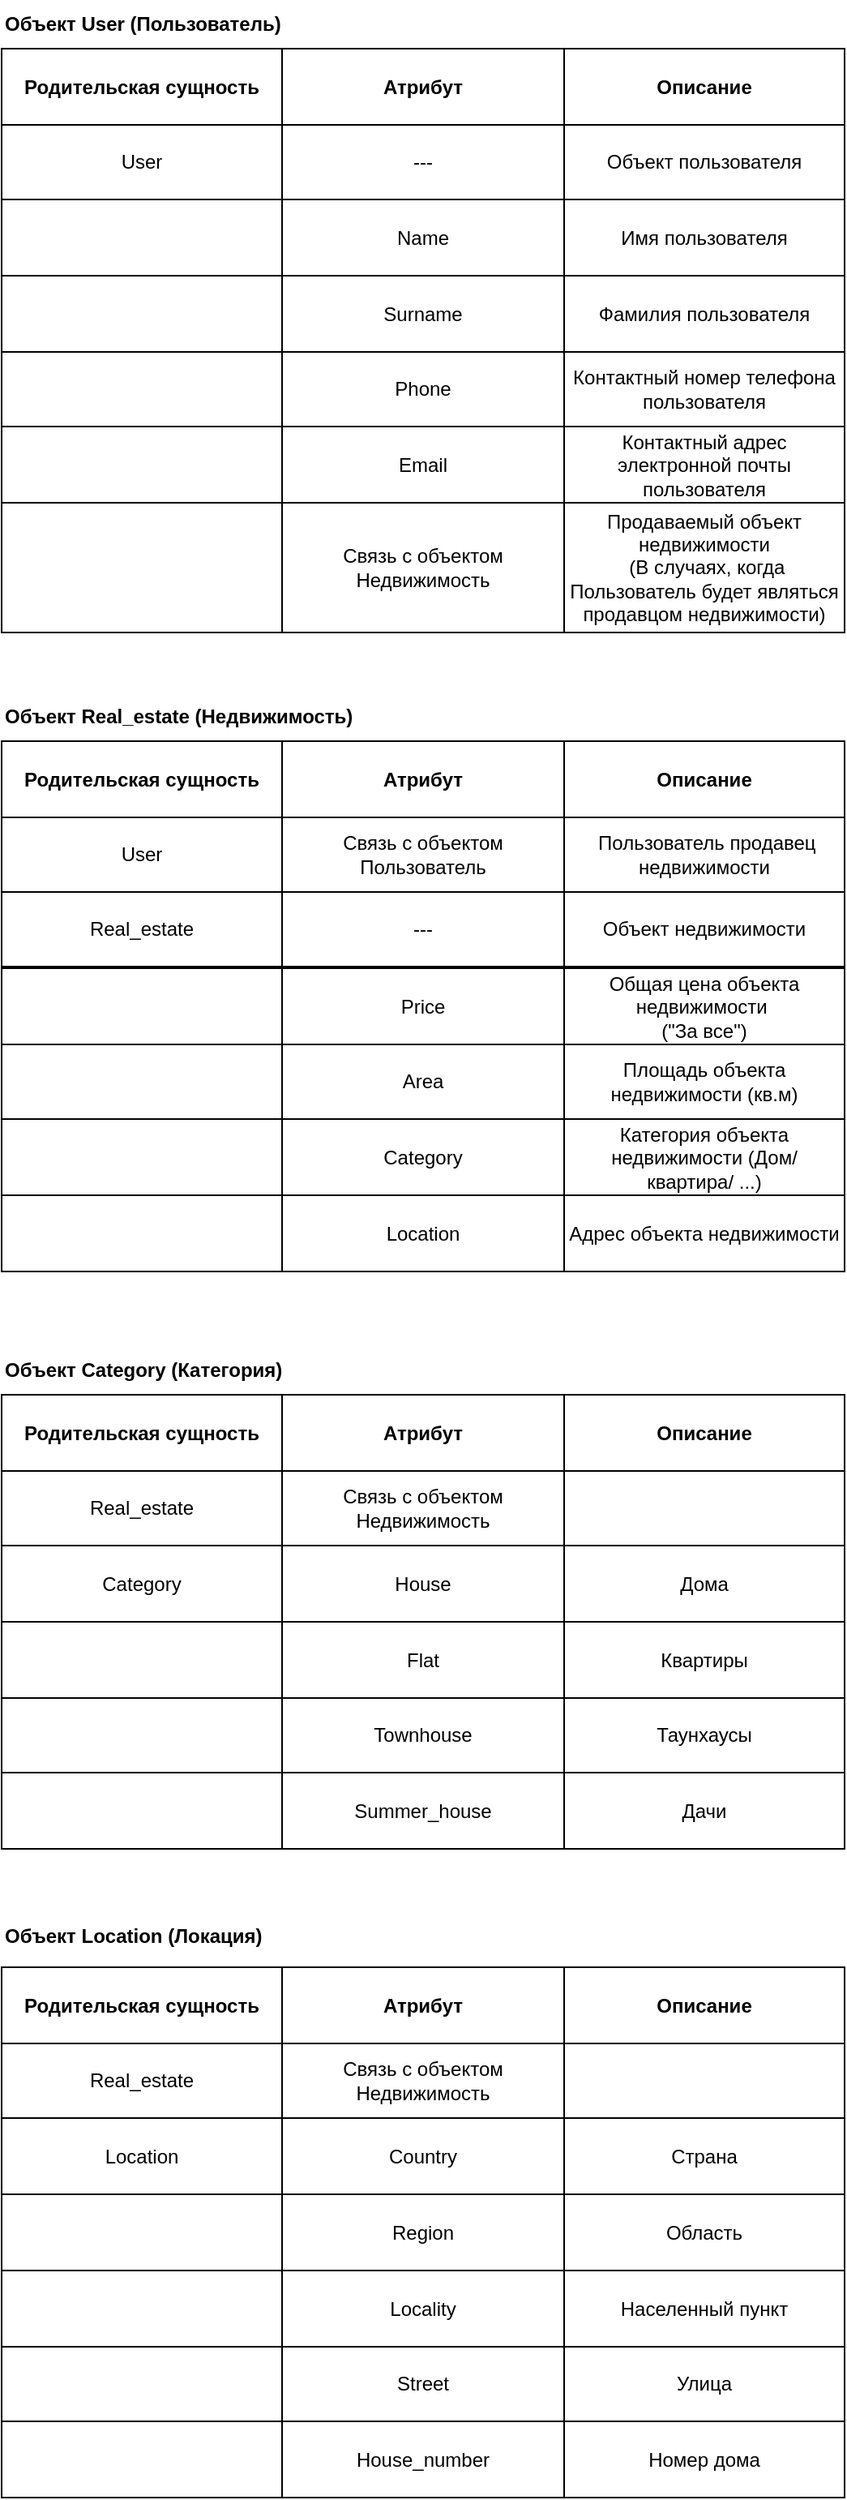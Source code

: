 <mxfile version="24.7.17">
  <diagram name="Страница — 1" id="6dKcLjjxsjvN5Ayz9n6f">
    <mxGraphModel dx="1036" dy="614" grid="1" gridSize="10" guides="1" tooltips="1" connect="1" arrows="1" fold="1" page="1" pageScale="1" pageWidth="827" pageHeight="1169" math="0" shadow="0">
      <root>
        <mxCell id="0" />
        <mxCell id="1" parent="0" />
        <mxCell id="OhsWGD3y-2vGc2H0MwbR-51" value="" style="childLayout=tableLayout;recursiveResize=0;shadow=0;fillColor=none;" parent="1" vertex="1">
          <mxGeometry x="160" y="620" width="520" height="140" as="geometry" />
        </mxCell>
        <mxCell id="OhsWGD3y-2vGc2H0MwbR-52" value="" style="shape=tableRow;horizontal=0;startSize=0;swimlaneHead=0;swimlaneBody=0;top=0;left=0;bottom=0;right=0;dropTarget=0;collapsible=0;recursiveResize=0;expand=0;fontStyle=0;fillColor=none;strokeColor=inherit;" parent="OhsWGD3y-2vGc2H0MwbR-51" vertex="1">
          <mxGeometry width="520" height="47" as="geometry" />
        </mxCell>
        <mxCell id="OhsWGD3y-2vGc2H0MwbR-53" value="&lt;b&gt;Родительская сущность&lt;/b&gt;" style="connectable=0;recursiveResize=0;strokeColor=inherit;fillColor=none;align=center;whiteSpace=wrap;html=1;" parent="OhsWGD3y-2vGc2H0MwbR-52" vertex="1">
          <mxGeometry width="173" height="47" as="geometry">
            <mxRectangle width="173" height="47" as="alternateBounds" />
          </mxGeometry>
        </mxCell>
        <mxCell id="OhsWGD3y-2vGc2H0MwbR-54" value="&lt;b&gt;Атрибут&lt;/b&gt;" style="connectable=0;recursiveResize=0;strokeColor=inherit;fillColor=none;align=center;whiteSpace=wrap;html=1;" parent="OhsWGD3y-2vGc2H0MwbR-52" vertex="1">
          <mxGeometry x="173" width="174" height="47" as="geometry">
            <mxRectangle width="174" height="47" as="alternateBounds" />
          </mxGeometry>
        </mxCell>
        <mxCell id="OhsWGD3y-2vGc2H0MwbR-55" value="&lt;b&gt;Описание&lt;/b&gt;" style="connectable=0;recursiveResize=0;strokeColor=inherit;fillColor=none;align=center;whiteSpace=wrap;html=1;" parent="OhsWGD3y-2vGc2H0MwbR-52" vertex="1">
          <mxGeometry x="347" width="173" height="47" as="geometry">
            <mxRectangle width="173" height="47" as="alternateBounds" />
          </mxGeometry>
        </mxCell>
        <mxCell id="OhsWGD3y-2vGc2H0MwbR-56" style="shape=tableRow;horizontal=0;startSize=0;swimlaneHead=0;swimlaneBody=0;top=0;left=0;bottom=0;right=0;dropTarget=0;collapsible=0;recursiveResize=0;expand=0;fontStyle=0;fillColor=none;strokeColor=inherit;" parent="OhsWGD3y-2vGc2H0MwbR-51" vertex="1">
          <mxGeometry y="47" width="520" height="46" as="geometry" />
        </mxCell>
        <mxCell id="OhsWGD3y-2vGc2H0MwbR-57" value="User" style="connectable=0;recursiveResize=0;strokeColor=inherit;fillColor=none;align=center;whiteSpace=wrap;html=1;" parent="OhsWGD3y-2vGc2H0MwbR-56" vertex="1">
          <mxGeometry width="173" height="46" as="geometry">
            <mxRectangle width="173" height="46" as="alternateBounds" />
          </mxGeometry>
        </mxCell>
        <mxCell id="OhsWGD3y-2vGc2H0MwbR-58" value="---" style="connectable=0;recursiveResize=0;strokeColor=inherit;fillColor=none;align=center;whiteSpace=wrap;html=1;" parent="OhsWGD3y-2vGc2H0MwbR-56" vertex="1">
          <mxGeometry x="173" width="174" height="46" as="geometry">
            <mxRectangle width="174" height="46" as="alternateBounds" />
          </mxGeometry>
        </mxCell>
        <mxCell id="OhsWGD3y-2vGc2H0MwbR-59" value="Объект пользователя" style="connectable=0;recursiveResize=0;strokeColor=inherit;fillColor=none;align=center;whiteSpace=wrap;html=1;" parent="OhsWGD3y-2vGc2H0MwbR-56" vertex="1">
          <mxGeometry x="347" width="173" height="46" as="geometry">
            <mxRectangle width="173" height="46" as="alternateBounds" />
          </mxGeometry>
        </mxCell>
        <mxCell id="OhsWGD3y-2vGc2H0MwbR-60" style="shape=tableRow;horizontal=0;startSize=0;swimlaneHead=0;swimlaneBody=0;top=0;left=0;bottom=0;right=0;dropTarget=0;collapsible=0;recursiveResize=0;expand=0;fontStyle=0;fillColor=none;strokeColor=inherit;" parent="OhsWGD3y-2vGc2H0MwbR-51" vertex="1">
          <mxGeometry y="93" width="520" height="47" as="geometry" />
        </mxCell>
        <mxCell id="OhsWGD3y-2vGc2H0MwbR-61" value="" style="connectable=0;recursiveResize=0;strokeColor=inherit;fillColor=none;align=center;whiteSpace=wrap;html=1;" parent="OhsWGD3y-2vGc2H0MwbR-60" vertex="1">
          <mxGeometry width="173" height="47" as="geometry">
            <mxRectangle width="173" height="47" as="alternateBounds" />
          </mxGeometry>
        </mxCell>
        <mxCell id="OhsWGD3y-2vGc2H0MwbR-62" value="Name" style="connectable=0;recursiveResize=0;strokeColor=inherit;fillColor=none;align=center;whiteSpace=wrap;html=1;" parent="OhsWGD3y-2vGc2H0MwbR-60" vertex="1">
          <mxGeometry x="173" width="174" height="47" as="geometry">
            <mxRectangle width="174" height="47" as="alternateBounds" />
          </mxGeometry>
        </mxCell>
        <mxCell id="OhsWGD3y-2vGc2H0MwbR-63" value="Имя пользователя" style="connectable=0;recursiveResize=0;strokeColor=inherit;fillColor=none;align=center;whiteSpace=wrap;html=1;" parent="OhsWGD3y-2vGc2H0MwbR-60" vertex="1">
          <mxGeometry x="347" width="173" height="47" as="geometry">
            <mxRectangle width="173" height="47" as="alternateBounds" />
          </mxGeometry>
        </mxCell>
        <mxCell id="OhsWGD3y-2vGc2H0MwbR-64" value="Объект User (Пользователь)" style="text;html=1;align=left;verticalAlign=middle;resizable=0;points=[];autosize=1;strokeColor=none;fillColor=none;fontStyle=1" parent="1" vertex="1">
          <mxGeometry x="160" y="590" width="180" height="30" as="geometry" />
        </mxCell>
        <mxCell id="OhsWGD3y-2vGc2H0MwbR-65" value="" style="childLayout=tableLayout;recursiveResize=0;shadow=0;fillColor=none;" parent="1" vertex="1">
          <mxGeometry x="160" y="760" width="520" height="140" as="geometry" />
        </mxCell>
        <mxCell id="OhsWGD3y-2vGc2H0MwbR-66" value="" style="shape=tableRow;horizontal=0;startSize=0;swimlaneHead=0;swimlaneBody=0;top=0;left=0;bottom=0;right=0;dropTarget=0;collapsible=0;recursiveResize=0;expand=0;fontStyle=0;fillColor=none;strokeColor=inherit;" parent="OhsWGD3y-2vGc2H0MwbR-65" vertex="1">
          <mxGeometry width="520" height="47" as="geometry" />
        </mxCell>
        <mxCell id="OhsWGD3y-2vGc2H0MwbR-67" value="" style="connectable=0;recursiveResize=0;strokeColor=inherit;fillColor=none;align=center;whiteSpace=wrap;html=1;" parent="OhsWGD3y-2vGc2H0MwbR-66" vertex="1">
          <mxGeometry width="173" height="47" as="geometry">
            <mxRectangle width="173" height="47" as="alternateBounds" />
          </mxGeometry>
        </mxCell>
        <mxCell id="OhsWGD3y-2vGc2H0MwbR-68" value="Surname" style="connectable=0;recursiveResize=0;strokeColor=inherit;fillColor=none;align=center;whiteSpace=wrap;html=1;" parent="OhsWGD3y-2vGc2H0MwbR-66" vertex="1">
          <mxGeometry x="173" width="174" height="47" as="geometry">
            <mxRectangle width="174" height="47" as="alternateBounds" />
          </mxGeometry>
        </mxCell>
        <mxCell id="OhsWGD3y-2vGc2H0MwbR-69" value="Фамилия пользователя" style="connectable=0;recursiveResize=0;strokeColor=inherit;fillColor=none;align=center;whiteSpace=wrap;html=1;" parent="OhsWGD3y-2vGc2H0MwbR-66" vertex="1">
          <mxGeometry x="347" width="173" height="47" as="geometry">
            <mxRectangle width="173" height="47" as="alternateBounds" />
          </mxGeometry>
        </mxCell>
        <mxCell id="OhsWGD3y-2vGc2H0MwbR-70" style="shape=tableRow;horizontal=0;startSize=0;swimlaneHead=0;swimlaneBody=0;top=0;left=0;bottom=0;right=0;dropTarget=0;collapsible=0;recursiveResize=0;expand=0;fontStyle=0;fillColor=none;strokeColor=inherit;" parent="OhsWGD3y-2vGc2H0MwbR-65" vertex="1">
          <mxGeometry y="47" width="520" height="46" as="geometry" />
        </mxCell>
        <mxCell id="OhsWGD3y-2vGc2H0MwbR-71" value="" style="connectable=0;recursiveResize=0;strokeColor=inherit;fillColor=none;align=center;whiteSpace=wrap;html=1;" parent="OhsWGD3y-2vGc2H0MwbR-70" vertex="1">
          <mxGeometry width="173" height="46" as="geometry">
            <mxRectangle width="173" height="46" as="alternateBounds" />
          </mxGeometry>
        </mxCell>
        <mxCell id="OhsWGD3y-2vGc2H0MwbR-72" value="Phone" style="connectable=0;recursiveResize=0;strokeColor=inherit;fillColor=none;align=center;whiteSpace=wrap;html=1;" parent="OhsWGD3y-2vGc2H0MwbR-70" vertex="1">
          <mxGeometry x="173" width="174" height="46" as="geometry">
            <mxRectangle width="174" height="46" as="alternateBounds" />
          </mxGeometry>
        </mxCell>
        <mxCell id="OhsWGD3y-2vGc2H0MwbR-73" value="Контактный номер телефона пользователя" style="connectable=0;recursiveResize=0;strokeColor=inherit;fillColor=none;align=center;whiteSpace=wrap;html=1;" parent="OhsWGD3y-2vGc2H0MwbR-70" vertex="1">
          <mxGeometry x="347" width="173" height="46" as="geometry">
            <mxRectangle width="173" height="46" as="alternateBounds" />
          </mxGeometry>
        </mxCell>
        <mxCell id="OhsWGD3y-2vGc2H0MwbR-74" style="shape=tableRow;horizontal=0;startSize=0;swimlaneHead=0;swimlaneBody=0;top=0;left=0;bottom=0;right=0;dropTarget=0;collapsible=0;recursiveResize=0;expand=0;fontStyle=0;fillColor=none;strokeColor=inherit;" parent="OhsWGD3y-2vGc2H0MwbR-65" vertex="1">
          <mxGeometry y="93" width="520" height="47" as="geometry" />
        </mxCell>
        <mxCell id="OhsWGD3y-2vGc2H0MwbR-75" value="" style="connectable=0;recursiveResize=0;strokeColor=inherit;fillColor=none;align=center;whiteSpace=wrap;html=1;" parent="OhsWGD3y-2vGc2H0MwbR-74" vertex="1">
          <mxGeometry width="173" height="47" as="geometry">
            <mxRectangle width="173" height="47" as="alternateBounds" />
          </mxGeometry>
        </mxCell>
        <mxCell id="OhsWGD3y-2vGc2H0MwbR-76" value="Email" style="connectable=0;recursiveResize=0;strokeColor=inherit;fillColor=none;align=center;whiteSpace=wrap;html=1;" parent="OhsWGD3y-2vGc2H0MwbR-74" vertex="1">
          <mxGeometry x="173" width="174" height="47" as="geometry">
            <mxRectangle width="174" height="47" as="alternateBounds" />
          </mxGeometry>
        </mxCell>
        <mxCell id="OhsWGD3y-2vGc2H0MwbR-77" value="Контактный адрес электронной почты пользователя" style="connectable=0;recursiveResize=0;strokeColor=inherit;fillColor=none;align=center;whiteSpace=wrap;html=1;" parent="OhsWGD3y-2vGc2H0MwbR-74" vertex="1">
          <mxGeometry x="347" width="173" height="47" as="geometry">
            <mxRectangle width="173" height="47" as="alternateBounds" />
          </mxGeometry>
        </mxCell>
        <mxCell id="-_8xSM2bTVe2GGrsesYv-1" value="" style="childLayout=tableLayout;recursiveResize=0;shadow=0;fillColor=none;" parent="1" vertex="1">
          <mxGeometry x="160" y="1047" width="520" height="93" as="geometry" />
        </mxCell>
        <mxCell id="-_8xSM2bTVe2GGrsesYv-2" value="" style="shape=tableRow;horizontal=0;startSize=0;swimlaneHead=0;swimlaneBody=0;top=0;left=0;bottom=0;right=0;dropTarget=0;collapsible=0;recursiveResize=0;expand=0;fontStyle=0;fillColor=none;strokeColor=inherit;" parent="-_8xSM2bTVe2GGrsesYv-1" vertex="1">
          <mxGeometry width="520" height="47" as="geometry" />
        </mxCell>
        <mxCell id="-_8xSM2bTVe2GGrsesYv-3" value="&lt;b&gt;Родительская сущность&lt;/b&gt;" style="connectable=0;recursiveResize=0;strokeColor=inherit;fillColor=none;align=center;whiteSpace=wrap;html=1;" parent="-_8xSM2bTVe2GGrsesYv-2" vertex="1">
          <mxGeometry width="173" height="47" as="geometry">
            <mxRectangle width="173" height="47" as="alternateBounds" />
          </mxGeometry>
        </mxCell>
        <mxCell id="-_8xSM2bTVe2GGrsesYv-4" value="&lt;b&gt;Атрибут&lt;/b&gt;" style="connectable=0;recursiveResize=0;strokeColor=inherit;fillColor=none;align=center;whiteSpace=wrap;html=1;" parent="-_8xSM2bTVe2GGrsesYv-2" vertex="1">
          <mxGeometry x="173" width="174" height="47" as="geometry">
            <mxRectangle width="174" height="47" as="alternateBounds" />
          </mxGeometry>
        </mxCell>
        <mxCell id="-_8xSM2bTVe2GGrsesYv-5" value="&lt;b&gt;Описание&lt;/b&gt;" style="connectable=0;recursiveResize=0;strokeColor=inherit;fillColor=none;align=center;whiteSpace=wrap;html=1;" parent="-_8xSM2bTVe2GGrsesYv-2" vertex="1">
          <mxGeometry x="347" width="173" height="47" as="geometry">
            <mxRectangle width="173" height="47" as="alternateBounds" />
          </mxGeometry>
        </mxCell>
        <mxCell id="-_8xSM2bTVe2GGrsesYv-6" style="shape=tableRow;horizontal=0;startSize=0;swimlaneHead=0;swimlaneBody=0;top=0;left=0;bottom=0;right=0;dropTarget=0;collapsible=0;recursiveResize=0;expand=0;fontStyle=0;fillColor=none;strokeColor=inherit;" parent="-_8xSM2bTVe2GGrsesYv-1" vertex="1">
          <mxGeometry y="47" width="520" height="46" as="geometry" />
        </mxCell>
        <mxCell id="-_8xSM2bTVe2GGrsesYv-7" value="User" style="connectable=0;recursiveResize=0;strokeColor=inherit;fillColor=none;align=center;whiteSpace=wrap;html=1;" parent="-_8xSM2bTVe2GGrsesYv-6" vertex="1">
          <mxGeometry width="173" height="46" as="geometry">
            <mxRectangle width="173" height="46" as="alternateBounds" />
          </mxGeometry>
        </mxCell>
        <mxCell id="-_8xSM2bTVe2GGrsesYv-8" value="Связь с объектом Пользователь" style="connectable=0;recursiveResize=0;strokeColor=inherit;fillColor=none;align=center;whiteSpace=wrap;html=1;" parent="-_8xSM2bTVe2GGrsesYv-6" vertex="1">
          <mxGeometry x="173" width="174" height="46" as="geometry">
            <mxRectangle width="174" height="46" as="alternateBounds" />
          </mxGeometry>
        </mxCell>
        <mxCell id="-_8xSM2bTVe2GGrsesYv-9" value="&amp;nbsp;Пользователь продавец недвижимости" style="connectable=0;recursiveResize=0;strokeColor=inherit;fillColor=none;align=center;whiteSpace=wrap;html=1;" parent="-_8xSM2bTVe2GGrsesYv-6" vertex="1">
          <mxGeometry x="347" width="173" height="46" as="geometry">
            <mxRectangle width="173" height="46" as="alternateBounds" />
          </mxGeometry>
        </mxCell>
        <mxCell id="-_8xSM2bTVe2GGrsesYv-14" value="Объект Real_estate (Недвижимость)" style="text;html=1;align=left;verticalAlign=middle;resizable=0;points=[];autosize=1;strokeColor=none;fillColor=none;fontStyle=1" parent="1" vertex="1">
          <mxGeometry x="160" y="1017" width="230" height="30" as="geometry" />
        </mxCell>
        <mxCell id="-_8xSM2bTVe2GGrsesYv-15" value="" style="childLayout=tableLayout;recursiveResize=0;shadow=0;fillColor=none;" parent="1" vertex="1">
          <mxGeometry x="160" y="1187" width="520" height="93" as="geometry" />
        </mxCell>
        <mxCell id="-_8xSM2bTVe2GGrsesYv-16" value="" style="shape=tableRow;horizontal=0;startSize=0;swimlaneHead=0;swimlaneBody=0;top=0;left=0;bottom=0;right=0;dropTarget=0;collapsible=0;recursiveResize=0;expand=0;fontStyle=0;fillColor=none;strokeColor=inherit;" parent="-_8xSM2bTVe2GGrsesYv-15" vertex="1">
          <mxGeometry width="520" height="47" as="geometry" />
        </mxCell>
        <mxCell id="-_8xSM2bTVe2GGrsesYv-17" value="" style="connectable=0;recursiveResize=0;strokeColor=inherit;fillColor=none;align=center;whiteSpace=wrap;html=1;" parent="-_8xSM2bTVe2GGrsesYv-16" vertex="1">
          <mxGeometry width="173" height="47" as="geometry">
            <mxRectangle width="173" height="47" as="alternateBounds" />
          </mxGeometry>
        </mxCell>
        <mxCell id="-_8xSM2bTVe2GGrsesYv-18" value="Price" style="connectable=0;recursiveResize=0;strokeColor=inherit;fillColor=none;align=center;whiteSpace=wrap;html=1;" parent="-_8xSM2bTVe2GGrsesYv-16" vertex="1">
          <mxGeometry x="173" width="174" height="47" as="geometry">
            <mxRectangle width="174" height="47" as="alternateBounds" />
          </mxGeometry>
        </mxCell>
        <mxCell id="-_8xSM2bTVe2GGrsesYv-19" value="Общая цена объекта недвижимости&amp;nbsp;&lt;div&gt;(&quot;За все&quot;)&lt;/div&gt;" style="connectable=0;recursiveResize=0;strokeColor=inherit;fillColor=none;align=center;whiteSpace=wrap;html=1;" parent="-_8xSM2bTVe2GGrsesYv-16" vertex="1">
          <mxGeometry x="347" width="173" height="47" as="geometry">
            <mxRectangle width="173" height="47" as="alternateBounds" />
          </mxGeometry>
        </mxCell>
        <mxCell id="-_8xSM2bTVe2GGrsesYv-20" style="shape=tableRow;horizontal=0;startSize=0;swimlaneHead=0;swimlaneBody=0;top=0;left=0;bottom=0;right=0;dropTarget=0;collapsible=0;recursiveResize=0;expand=0;fontStyle=0;fillColor=none;strokeColor=inherit;" parent="-_8xSM2bTVe2GGrsesYv-15" vertex="1">
          <mxGeometry y="47" width="520" height="46" as="geometry" />
        </mxCell>
        <mxCell id="-_8xSM2bTVe2GGrsesYv-21" value="" style="connectable=0;recursiveResize=0;strokeColor=inherit;fillColor=none;align=center;whiteSpace=wrap;html=1;" parent="-_8xSM2bTVe2GGrsesYv-20" vertex="1">
          <mxGeometry width="173" height="46" as="geometry">
            <mxRectangle width="173" height="46" as="alternateBounds" />
          </mxGeometry>
        </mxCell>
        <mxCell id="-_8xSM2bTVe2GGrsesYv-22" value="&lt;div style=&quot;text-align: start;&quot;&gt;Area&lt;/div&gt;" style="connectable=0;recursiveResize=0;strokeColor=inherit;fillColor=none;align=center;whiteSpace=wrap;html=1;" parent="-_8xSM2bTVe2GGrsesYv-20" vertex="1">
          <mxGeometry x="173" width="174" height="46" as="geometry">
            <mxRectangle width="174" height="46" as="alternateBounds" />
          </mxGeometry>
        </mxCell>
        <mxCell id="-_8xSM2bTVe2GGrsesYv-23" value="Площадь объекта недвижимости&amp;nbsp;&lt;span style=&quot;background-color: initial;&quot;&gt;(кв.м)&lt;/span&gt;" style="connectable=0;recursiveResize=0;strokeColor=inherit;fillColor=none;align=center;whiteSpace=wrap;html=1;" parent="-_8xSM2bTVe2GGrsesYv-20" vertex="1">
          <mxGeometry x="347" width="173" height="46" as="geometry">
            <mxRectangle width="173" height="46" as="alternateBounds" />
          </mxGeometry>
        </mxCell>
        <mxCell id="-_8xSM2bTVe2GGrsesYv-41" value="Объект&amp;nbsp;&lt;span style=&quot;text-align: center; text-wrap: wrap;&quot;&gt;Category&lt;/span&gt;&amp;nbsp;(Категория)" style="text;html=1;align=left;verticalAlign=middle;resizable=0;points=[];autosize=1;strokeColor=none;fillColor=none;fontStyle=1" parent="1" vertex="1">
          <mxGeometry x="160" y="1420" width="180" height="30" as="geometry" />
        </mxCell>
        <mxCell id="-_8xSM2bTVe2GGrsesYv-28" value="" style="childLayout=tableLayout;recursiveResize=0;shadow=0;fillColor=none;" parent="1" vertex="1">
          <mxGeometry x="160" y="1450" width="520" height="140" as="geometry" />
        </mxCell>
        <mxCell id="-_8xSM2bTVe2GGrsesYv-29" value="" style="shape=tableRow;horizontal=0;startSize=0;swimlaneHead=0;swimlaneBody=0;top=0;left=0;bottom=0;right=0;dropTarget=0;collapsible=0;recursiveResize=0;expand=0;fontStyle=0;fillColor=none;strokeColor=inherit;" parent="-_8xSM2bTVe2GGrsesYv-28" vertex="1">
          <mxGeometry width="520" height="47" as="geometry" />
        </mxCell>
        <mxCell id="-_8xSM2bTVe2GGrsesYv-30" value="&lt;b&gt;Родительская сущность&lt;/b&gt;" style="connectable=0;recursiveResize=0;strokeColor=inherit;fillColor=none;align=center;whiteSpace=wrap;html=1;" parent="-_8xSM2bTVe2GGrsesYv-29" vertex="1">
          <mxGeometry width="173" height="47" as="geometry">
            <mxRectangle width="173" height="47" as="alternateBounds" />
          </mxGeometry>
        </mxCell>
        <mxCell id="-_8xSM2bTVe2GGrsesYv-31" value="&lt;b&gt;Атрибут&lt;/b&gt;" style="connectable=0;recursiveResize=0;strokeColor=inherit;fillColor=none;align=center;whiteSpace=wrap;html=1;" parent="-_8xSM2bTVe2GGrsesYv-29" vertex="1">
          <mxGeometry x="173" width="174" height="47" as="geometry">
            <mxRectangle width="174" height="47" as="alternateBounds" />
          </mxGeometry>
        </mxCell>
        <mxCell id="-_8xSM2bTVe2GGrsesYv-32" value="&lt;b&gt;Описание&lt;/b&gt;" style="connectable=0;recursiveResize=0;strokeColor=inherit;fillColor=none;align=center;whiteSpace=wrap;html=1;" parent="-_8xSM2bTVe2GGrsesYv-29" vertex="1">
          <mxGeometry x="347" width="173" height="47" as="geometry">
            <mxRectangle width="173" height="47" as="alternateBounds" />
          </mxGeometry>
        </mxCell>
        <mxCell id="-_8xSM2bTVe2GGrsesYv-33" style="shape=tableRow;horizontal=0;startSize=0;swimlaneHead=0;swimlaneBody=0;top=0;left=0;bottom=0;right=0;dropTarget=0;collapsible=0;recursiveResize=0;expand=0;fontStyle=0;fillColor=none;strokeColor=inherit;" parent="-_8xSM2bTVe2GGrsesYv-28" vertex="1">
          <mxGeometry y="47" width="520" height="46" as="geometry" />
        </mxCell>
        <mxCell id="-_8xSM2bTVe2GGrsesYv-34" value="Real_estate" style="connectable=0;recursiveResize=0;strokeColor=inherit;fillColor=none;align=center;whiteSpace=wrap;html=1;" parent="-_8xSM2bTVe2GGrsesYv-33" vertex="1">
          <mxGeometry width="173" height="46" as="geometry">
            <mxRectangle width="173" height="46" as="alternateBounds" />
          </mxGeometry>
        </mxCell>
        <mxCell id="-_8xSM2bTVe2GGrsesYv-35" value="Связь с объектом Недвижимость" style="connectable=0;recursiveResize=0;strokeColor=inherit;fillColor=none;align=center;whiteSpace=wrap;html=1;" parent="-_8xSM2bTVe2GGrsesYv-33" vertex="1">
          <mxGeometry x="173" width="174" height="46" as="geometry">
            <mxRectangle width="174" height="46" as="alternateBounds" />
          </mxGeometry>
        </mxCell>
        <mxCell id="-_8xSM2bTVe2GGrsesYv-36" value="" style="connectable=0;recursiveResize=0;strokeColor=inherit;fillColor=none;align=center;whiteSpace=wrap;html=1;" parent="-_8xSM2bTVe2GGrsesYv-33" vertex="1">
          <mxGeometry x="347" width="173" height="46" as="geometry">
            <mxRectangle width="173" height="46" as="alternateBounds" />
          </mxGeometry>
        </mxCell>
        <mxCell id="-_8xSM2bTVe2GGrsesYv-37" style="shape=tableRow;horizontal=0;startSize=0;swimlaneHead=0;swimlaneBody=0;top=0;left=0;bottom=0;right=0;dropTarget=0;collapsible=0;recursiveResize=0;expand=0;fontStyle=0;fillColor=none;strokeColor=inherit;" parent="-_8xSM2bTVe2GGrsesYv-28" vertex="1">
          <mxGeometry y="93" width="520" height="47" as="geometry" />
        </mxCell>
        <mxCell id="-_8xSM2bTVe2GGrsesYv-38" value="Category" style="connectable=0;recursiveResize=0;strokeColor=inherit;fillColor=none;align=center;whiteSpace=wrap;html=1;" parent="-_8xSM2bTVe2GGrsesYv-37" vertex="1">
          <mxGeometry width="173" height="47" as="geometry">
            <mxRectangle width="173" height="47" as="alternateBounds" />
          </mxGeometry>
        </mxCell>
        <mxCell id="-_8xSM2bTVe2GGrsesYv-39" value="House" style="connectable=0;recursiveResize=0;strokeColor=inherit;fillColor=none;align=center;whiteSpace=wrap;html=1;" parent="-_8xSM2bTVe2GGrsesYv-37" vertex="1">
          <mxGeometry x="173" width="174" height="47" as="geometry">
            <mxRectangle width="174" height="47" as="alternateBounds" />
          </mxGeometry>
        </mxCell>
        <mxCell id="-_8xSM2bTVe2GGrsesYv-40" value="Дома" style="connectable=0;recursiveResize=0;strokeColor=inherit;fillColor=none;align=center;whiteSpace=wrap;html=1;" parent="-_8xSM2bTVe2GGrsesYv-37" vertex="1">
          <mxGeometry x="347" width="173" height="47" as="geometry">
            <mxRectangle width="173" height="47" as="alternateBounds" />
          </mxGeometry>
        </mxCell>
        <mxCell id="l0QcBsjx6Cfjp8KnzXEa-27" value="" style="childLayout=tableLayout;recursiveResize=0;shadow=0;fillColor=none;" parent="1" vertex="1">
          <mxGeometry x="160" y="1590" width="520" height="140" as="geometry" />
        </mxCell>
        <mxCell id="l0QcBsjx6Cfjp8KnzXEa-28" value="" style="shape=tableRow;horizontal=0;startSize=0;swimlaneHead=0;swimlaneBody=0;top=0;left=0;bottom=0;right=0;dropTarget=0;collapsible=0;recursiveResize=0;expand=0;fontStyle=0;fillColor=none;strokeColor=inherit;" parent="l0QcBsjx6Cfjp8KnzXEa-27" vertex="1">
          <mxGeometry width="520" height="47" as="geometry" />
        </mxCell>
        <mxCell id="l0QcBsjx6Cfjp8KnzXEa-29" value="" style="connectable=0;recursiveResize=0;strokeColor=inherit;fillColor=none;align=center;whiteSpace=wrap;html=1;" parent="l0QcBsjx6Cfjp8KnzXEa-28" vertex="1">
          <mxGeometry width="173" height="47" as="geometry">
            <mxRectangle width="173" height="47" as="alternateBounds" />
          </mxGeometry>
        </mxCell>
        <mxCell id="l0QcBsjx6Cfjp8KnzXEa-30" value="Flat" style="connectable=0;recursiveResize=0;strokeColor=inherit;fillColor=none;align=center;whiteSpace=wrap;html=1;" parent="l0QcBsjx6Cfjp8KnzXEa-28" vertex="1">
          <mxGeometry x="173" width="174" height="47" as="geometry">
            <mxRectangle width="174" height="47" as="alternateBounds" />
          </mxGeometry>
        </mxCell>
        <mxCell id="l0QcBsjx6Cfjp8KnzXEa-31" value="Квартиры" style="connectable=0;recursiveResize=0;strokeColor=inherit;fillColor=none;align=center;whiteSpace=wrap;html=1;" parent="l0QcBsjx6Cfjp8KnzXEa-28" vertex="1">
          <mxGeometry x="347" width="173" height="47" as="geometry">
            <mxRectangle width="173" height="47" as="alternateBounds" />
          </mxGeometry>
        </mxCell>
        <mxCell id="l0QcBsjx6Cfjp8KnzXEa-32" style="shape=tableRow;horizontal=0;startSize=0;swimlaneHead=0;swimlaneBody=0;top=0;left=0;bottom=0;right=0;dropTarget=0;collapsible=0;recursiveResize=0;expand=0;fontStyle=0;fillColor=none;strokeColor=inherit;" parent="l0QcBsjx6Cfjp8KnzXEa-27" vertex="1">
          <mxGeometry y="47" width="520" height="46" as="geometry" />
        </mxCell>
        <mxCell id="l0QcBsjx6Cfjp8KnzXEa-33" value="" style="connectable=0;recursiveResize=0;strokeColor=inherit;fillColor=none;align=center;whiteSpace=wrap;html=1;" parent="l0QcBsjx6Cfjp8KnzXEa-32" vertex="1">
          <mxGeometry width="173" height="46" as="geometry">
            <mxRectangle width="173" height="46" as="alternateBounds" />
          </mxGeometry>
        </mxCell>
        <mxCell id="l0QcBsjx6Cfjp8KnzXEa-34" value="Townhouse" style="connectable=0;recursiveResize=0;strokeColor=inherit;fillColor=none;align=center;whiteSpace=wrap;html=1;" parent="l0QcBsjx6Cfjp8KnzXEa-32" vertex="1">
          <mxGeometry x="173" width="174" height="46" as="geometry">
            <mxRectangle width="174" height="46" as="alternateBounds" />
          </mxGeometry>
        </mxCell>
        <mxCell id="l0QcBsjx6Cfjp8KnzXEa-35" value="Таунхаусы" style="connectable=0;recursiveResize=0;strokeColor=inherit;fillColor=none;align=center;whiteSpace=wrap;html=1;" parent="l0QcBsjx6Cfjp8KnzXEa-32" vertex="1">
          <mxGeometry x="347" width="173" height="46" as="geometry">
            <mxRectangle width="173" height="46" as="alternateBounds" />
          </mxGeometry>
        </mxCell>
        <mxCell id="l0QcBsjx6Cfjp8KnzXEa-36" style="shape=tableRow;horizontal=0;startSize=0;swimlaneHead=0;swimlaneBody=0;top=0;left=0;bottom=0;right=0;dropTarget=0;collapsible=0;recursiveResize=0;expand=0;fontStyle=0;fillColor=none;strokeColor=inherit;" parent="l0QcBsjx6Cfjp8KnzXEa-27" vertex="1">
          <mxGeometry y="93" width="520" height="47" as="geometry" />
        </mxCell>
        <mxCell id="l0QcBsjx6Cfjp8KnzXEa-37" value="" style="connectable=0;recursiveResize=0;strokeColor=inherit;fillColor=none;align=center;whiteSpace=wrap;html=1;" parent="l0QcBsjx6Cfjp8KnzXEa-36" vertex="1">
          <mxGeometry width="173" height="47" as="geometry">
            <mxRectangle width="173" height="47" as="alternateBounds" />
          </mxGeometry>
        </mxCell>
        <mxCell id="l0QcBsjx6Cfjp8KnzXEa-38" value="&lt;div style=&quot;text-align: start;&quot;&gt;&lt;span style=&quot;background-color: initial;&quot;&gt;Summer_house&lt;/span&gt;&lt;/div&gt;" style="connectable=0;recursiveResize=0;strokeColor=inherit;fillColor=none;align=center;whiteSpace=wrap;html=1;" parent="l0QcBsjx6Cfjp8KnzXEa-36" vertex="1">
          <mxGeometry x="173" width="174" height="47" as="geometry">
            <mxRectangle width="174" height="47" as="alternateBounds" />
          </mxGeometry>
        </mxCell>
        <mxCell id="l0QcBsjx6Cfjp8KnzXEa-39" value="Дачи" style="connectable=0;recursiveResize=0;strokeColor=inherit;fillColor=none;align=center;whiteSpace=wrap;html=1;" parent="l0QcBsjx6Cfjp8KnzXEa-36" vertex="1">
          <mxGeometry x="347" width="173" height="47" as="geometry">
            <mxRectangle width="173" height="47" as="alternateBounds" />
          </mxGeometry>
        </mxCell>
        <mxCell id="l0QcBsjx6Cfjp8KnzXEa-1" value="" style="childLayout=tableLayout;recursiveResize=0;shadow=0;fillColor=none;" parent="1" vertex="1">
          <mxGeometry x="160" y="1280" width="520" height="94" as="geometry" />
        </mxCell>
        <mxCell id="l0QcBsjx6Cfjp8KnzXEa-2" value="" style="shape=tableRow;horizontal=0;startSize=0;swimlaneHead=0;swimlaneBody=0;top=0;left=0;bottom=0;right=0;dropTarget=0;collapsible=0;recursiveResize=0;expand=0;fontStyle=0;fillColor=none;strokeColor=inherit;" parent="l0QcBsjx6Cfjp8KnzXEa-1" vertex="1">
          <mxGeometry width="520" height="47" as="geometry" />
        </mxCell>
        <mxCell id="l0QcBsjx6Cfjp8KnzXEa-3" value="" style="connectable=0;recursiveResize=0;strokeColor=inherit;fillColor=none;align=center;whiteSpace=wrap;html=1;" parent="l0QcBsjx6Cfjp8KnzXEa-2" vertex="1">
          <mxGeometry width="173" height="47" as="geometry">
            <mxRectangle width="173" height="47" as="alternateBounds" />
          </mxGeometry>
        </mxCell>
        <mxCell id="l0QcBsjx6Cfjp8KnzXEa-4" value="Category" style="connectable=0;recursiveResize=0;strokeColor=inherit;fillColor=none;align=center;whiteSpace=wrap;html=1;" parent="l0QcBsjx6Cfjp8KnzXEa-2" vertex="1">
          <mxGeometry x="173" width="174" height="47" as="geometry">
            <mxRectangle width="174" height="47" as="alternateBounds" />
          </mxGeometry>
        </mxCell>
        <mxCell id="l0QcBsjx6Cfjp8KnzXEa-5" value="Категория объекта недвижимости (Дом/ квартира/ ...)" style="connectable=0;recursiveResize=0;strokeColor=inherit;fillColor=none;align=center;whiteSpace=wrap;html=1;" parent="l0QcBsjx6Cfjp8KnzXEa-2" vertex="1">
          <mxGeometry x="347" width="173" height="47" as="geometry">
            <mxRectangle width="173" height="47" as="alternateBounds" />
          </mxGeometry>
        </mxCell>
        <mxCell id="l0QcBsjx6Cfjp8KnzXEa-10" style="shape=tableRow;horizontal=0;startSize=0;swimlaneHead=0;swimlaneBody=0;top=0;left=0;bottom=0;right=0;dropTarget=0;collapsible=0;recursiveResize=0;expand=0;fontStyle=0;fillColor=none;strokeColor=inherit;" parent="l0QcBsjx6Cfjp8KnzXEa-1" vertex="1">
          <mxGeometry y="47" width="520" height="47" as="geometry" />
        </mxCell>
        <mxCell id="l0QcBsjx6Cfjp8KnzXEa-11" value="" style="connectable=0;recursiveResize=0;strokeColor=inherit;fillColor=none;align=center;whiteSpace=wrap;html=1;" parent="l0QcBsjx6Cfjp8KnzXEa-10" vertex="1">
          <mxGeometry width="173" height="47" as="geometry">
            <mxRectangle width="173" height="47" as="alternateBounds" />
          </mxGeometry>
        </mxCell>
        <mxCell id="l0QcBsjx6Cfjp8KnzXEa-12" value="Location" style="connectable=0;recursiveResize=0;strokeColor=inherit;fillColor=none;align=center;whiteSpace=wrap;html=1;" parent="l0QcBsjx6Cfjp8KnzXEa-10" vertex="1">
          <mxGeometry x="173" width="174" height="47" as="geometry">
            <mxRectangle width="174" height="47" as="alternateBounds" />
          </mxGeometry>
        </mxCell>
        <mxCell id="l0QcBsjx6Cfjp8KnzXEa-13" value="Адрес объекта недвижимости" style="connectable=0;recursiveResize=0;strokeColor=inherit;fillColor=none;align=center;whiteSpace=wrap;html=1;" parent="l0QcBsjx6Cfjp8KnzXEa-10" vertex="1">
          <mxGeometry x="347" width="173" height="47" as="geometry">
            <mxRectangle width="173" height="47" as="alternateBounds" />
          </mxGeometry>
        </mxCell>
        <mxCell id="l0QcBsjx6Cfjp8KnzXEa-94" style="shape=tableRow;horizontal=0;startSize=0;swimlaneHead=0;swimlaneBody=0;top=0;left=0;bottom=0;right=0;dropTarget=0;collapsible=0;recursiveResize=0;expand=0;fontStyle=0;fillColor=none;strokeColor=inherit;" parent="1" vertex="1">
          <mxGeometry x="160" y="1920" width="520" height="46" as="geometry" />
        </mxCell>
        <mxCell id="l0QcBsjx6Cfjp8KnzXEa-98" style="shape=tableRow;horizontal=0;startSize=0;swimlaneHead=0;swimlaneBody=0;top=0;left=0;bottom=0;right=0;dropTarget=0;collapsible=0;recursiveResize=0;expand=0;fontStyle=0;fillColor=none;strokeColor=inherit;" parent="1" vertex="1">
          <mxGeometry x="160" y="1960" width="520" height="57" as="geometry" />
        </mxCell>
        <mxCell id="6aFhZ4E6GZLZ5ZTFyYZK-1" value="&lt;div style=&quot;text-align: center;&quot;&gt;&lt;span style=&quot;text-wrap: nowrap; font-weight: 700;&quot;&gt;Объект &lt;/span&gt;&lt;span style=&quot;font-weight: 700;&quot;&gt;Location&lt;/span&gt;&lt;span style=&quot;text-wrap: nowrap; font-weight: 700;&quot;&gt;&amp;nbsp;(Локация)&lt;/span&gt;&lt;/div&gt;" style="text;whiteSpace=wrap;html=1;" parent="1" vertex="1">
          <mxGeometry x="160" y="1770" width="200" height="40" as="geometry" />
        </mxCell>
        <mxCell id="6aFhZ4E6GZLZ5ZTFyYZK-2" value="" style="childLayout=tableLayout;recursiveResize=0;shadow=0;fillColor=none;" parent="1" vertex="1">
          <mxGeometry x="160" y="1803" width="520" height="140" as="geometry" />
        </mxCell>
        <mxCell id="6aFhZ4E6GZLZ5ZTFyYZK-3" value="" style="shape=tableRow;horizontal=0;startSize=0;swimlaneHead=0;swimlaneBody=0;top=0;left=0;bottom=0;right=0;dropTarget=0;collapsible=0;recursiveResize=0;expand=0;fontStyle=0;fillColor=none;strokeColor=inherit;" parent="6aFhZ4E6GZLZ5ZTFyYZK-2" vertex="1">
          <mxGeometry width="520" height="47" as="geometry" />
        </mxCell>
        <mxCell id="6aFhZ4E6GZLZ5ZTFyYZK-4" value="&lt;b&gt;Родительская сущность&lt;/b&gt;" style="connectable=0;recursiveResize=0;strokeColor=inherit;fillColor=none;align=center;whiteSpace=wrap;html=1;" parent="6aFhZ4E6GZLZ5ZTFyYZK-3" vertex="1">
          <mxGeometry width="173" height="47" as="geometry">
            <mxRectangle width="173" height="47" as="alternateBounds" />
          </mxGeometry>
        </mxCell>
        <mxCell id="6aFhZ4E6GZLZ5ZTFyYZK-5" value="&lt;b&gt;Атрибут&lt;/b&gt;" style="connectable=0;recursiveResize=0;strokeColor=inherit;fillColor=none;align=center;whiteSpace=wrap;html=1;" parent="6aFhZ4E6GZLZ5ZTFyYZK-3" vertex="1">
          <mxGeometry x="173" width="174" height="47" as="geometry">
            <mxRectangle width="174" height="47" as="alternateBounds" />
          </mxGeometry>
        </mxCell>
        <mxCell id="6aFhZ4E6GZLZ5ZTFyYZK-6" value="&lt;b&gt;Описание&lt;/b&gt;" style="connectable=0;recursiveResize=0;strokeColor=inherit;fillColor=none;align=center;whiteSpace=wrap;html=1;" parent="6aFhZ4E6GZLZ5ZTFyYZK-3" vertex="1">
          <mxGeometry x="347" width="173" height="47" as="geometry">
            <mxRectangle width="173" height="47" as="alternateBounds" />
          </mxGeometry>
        </mxCell>
        <mxCell id="6aFhZ4E6GZLZ5ZTFyYZK-7" style="shape=tableRow;horizontal=0;startSize=0;swimlaneHead=0;swimlaneBody=0;top=0;left=0;bottom=0;right=0;dropTarget=0;collapsible=0;recursiveResize=0;expand=0;fontStyle=0;fillColor=none;strokeColor=inherit;" parent="6aFhZ4E6GZLZ5ZTFyYZK-2" vertex="1">
          <mxGeometry y="47" width="520" height="46" as="geometry" />
        </mxCell>
        <mxCell id="6aFhZ4E6GZLZ5ZTFyYZK-8" value="Real_estate" style="connectable=0;recursiveResize=0;strokeColor=inherit;fillColor=none;align=center;whiteSpace=wrap;html=1;" parent="6aFhZ4E6GZLZ5ZTFyYZK-7" vertex="1">
          <mxGeometry width="173" height="46" as="geometry">
            <mxRectangle width="173" height="46" as="alternateBounds" />
          </mxGeometry>
        </mxCell>
        <mxCell id="6aFhZ4E6GZLZ5ZTFyYZK-9" value="Связь с объектом Недвижимость" style="connectable=0;recursiveResize=0;strokeColor=inherit;fillColor=none;align=center;whiteSpace=wrap;html=1;" parent="6aFhZ4E6GZLZ5ZTFyYZK-7" vertex="1">
          <mxGeometry x="173" width="174" height="46" as="geometry">
            <mxRectangle width="174" height="46" as="alternateBounds" />
          </mxGeometry>
        </mxCell>
        <mxCell id="6aFhZ4E6GZLZ5ZTFyYZK-10" value="" style="connectable=0;recursiveResize=0;strokeColor=inherit;fillColor=none;align=center;whiteSpace=wrap;html=1;" parent="6aFhZ4E6GZLZ5ZTFyYZK-7" vertex="1">
          <mxGeometry x="347" width="173" height="46" as="geometry">
            <mxRectangle width="173" height="46" as="alternateBounds" />
          </mxGeometry>
        </mxCell>
        <mxCell id="6aFhZ4E6GZLZ5ZTFyYZK-11" style="shape=tableRow;horizontal=0;startSize=0;swimlaneHead=0;swimlaneBody=0;top=0;left=0;bottom=0;right=0;dropTarget=0;collapsible=0;recursiveResize=0;expand=0;fontStyle=0;fillColor=none;strokeColor=inherit;" parent="6aFhZ4E6GZLZ5ZTFyYZK-2" vertex="1">
          <mxGeometry y="93" width="520" height="47" as="geometry" />
        </mxCell>
        <mxCell id="6aFhZ4E6GZLZ5ZTFyYZK-12" value="Location" style="connectable=0;recursiveResize=0;strokeColor=inherit;fillColor=none;align=center;whiteSpace=wrap;html=1;" parent="6aFhZ4E6GZLZ5ZTFyYZK-11" vertex="1">
          <mxGeometry width="173" height="47" as="geometry">
            <mxRectangle width="173" height="47" as="alternateBounds" />
          </mxGeometry>
        </mxCell>
        <mxCell id="6aFhZ4E6GZLZ5ZTFyYZK-13" value="Country" style="connectable=0;recursiveResize=0;strokeColor=inherit;fillColor=none;align=center;whiteSpace=wrap;html=1;" parent="6aFhZ4E6GZLZ5ZTFyYZK-11" vertex="1">
          <mxGeometry x="173" width="174" height="47" as="geometry">
            <mxRectangle width="174" height="47" as="alternateBounds" />
          </mxGeometry>
        </mxCell>
        <mxCell id="6aFhZ4E6GZLZ5ZTFyYZK-14" value="Страна" style="connectable=0;recursiveResize=0;strokeColor=inherit;fillColor=none;align=center;whiteSpace=wrap;html=1;" parent="6aFhZ4E6GZLZ5ZTFyYZK-11" vertex="1">
          <mxGeometry x="347" width="173" height="47" as="geometry">
            <mxRectangle width="173" height="47" as="alternateBounds" />
          </mxGeometry>
        </mxCell>
        <mxCell id="6aFhZ4E6GZLZ5ZTFyYZK-15" value="" style="childLayout=tableLayout;recursiveResize=0;shadow=0;fillColor=none;" parent="1" vertex="1">
          <mxGeometry x="160" y="1990" width="520" height="140" as="geometry" />
        </mxCell>
        <mxCell id="6aFhZ4E6GZLZ5ZTFyYZK-16" value="" style="shape=tableRow;horizontal=0;startSize=0;swimlaneHead=0;swimlaneBody=0;top=0;left=0;bottom=0;right=0;dropTarget=0;collapsible=0;recursiveResize=0;expand=0;fontStyle=0;fillColor=none;strokeColor=inherit;" parent="6aFhZ4E6GZLZ5ZTFyYZK-15" vertex="1">
          <mxGeometry width="520" height="47" as="geometry" />
        </mxCell>
        <mxCell id="6aFhZ4E6GZLZ5ZTFyYZK-17" value="" style="connectable=0;recursiveResize=0;strokeColor=inherit;fillColor=none;align=center;whiteSpace=wrap;html=1;" parent="6aFhZ4E6GZLZ5ZTFyYZK-16" vertex="1">
          <mxGeometry width="173" height="47" as="geometry">
            <mxRectangle width="173" height="47" as="alternateBounds" />
          </mxGeometry>
        </mxCell>
        <mxCell id="6aFhZ4E6GZLZ5ZTFyYZK-18" value="Locality" style="connectable=0;recursiveResize=0;strokeColor=inherit;fillColor=none;align=center;whiteSpace=wrap;html=1;" parent="6aFhZ4E6GZLZ5ZTFyYZK-16" vertex="1">
          <mxGeometry x="173" width="174" height="47" as="geometry">
            <mxRectangle width="174" height="47" as="alternateBounds" />
          </mxGeometry>
        </mxCell>
        <mxCell id="6aFhZ4E6GZLZ5ZTFyYZK-19" value="Населенный пункт" style="connectable=0;recursiveResize=0;strokeColor=inherit;fillColor=none;align=center;whiteSpace=wrap;html=1;" parent="6aFhZ4E6GZLZ5ZTFyYZK-16" vertex="1">
          <mxGeometry x="347" width="173" height="47" as="geometry">
            <mxRectangle width="173" height="47" as="alternateBounds" />
          </mxGeometry>
        </mxCell>
        <mxCell id="6aFhZ4E6GZLZ5ZTFyYZK-20" style="shape=tableRow;horizontal=0;startSize=0;swimlaneHead=0;swimlaneBody=0;top=0;left=0;bottom=0;right=0;dropTarget=0;collapsible=0;recursiveResize=0;expand=0;fontStyle=0;fillColor=none;strokeColor=inherit;" parent="6aFhZ4E6GZLZ5ZTFyYZK-15" vertex="1">
          <mxGeometry y="47" width="520" height="46" as="geometry" />
        </mxCell>
        <mxCell id="6aFhZ4E6GZLZ5ZTFyYZK-21" value="" style="connectable=0;recursiveResize=0;strokeColor=inherit;fillColor=none;align=center;whiteSpace=wrap;html=1;" parent="6aFhZ4E6GZLZ5ZTFyYZK-20" vertex="1">
          <mxGeometry width="173" height="46" as="geometry">
            <mxRectangle width="173" height="46" as="alternateBounds" />
          </mxGeometry>
        </mxCell>
        <mxCell id="6aFhZ4E6GZLZ5ZTFyYZK-22" value="Street" style="connectable=0;recursiveResize=0;strokeColor=inherit;fillColor=none;align=center;whiteSpace=wrap;html=1;" parent="6aFhZ4E6GZLZ5ZTFyYZK-20" vertex="1">
          <mxGeometry x="173" width="174" height="46" as="geometry">
            <mxRectangle width="174" height="46" as="alternateBounds" />
          </mxGeometry>
        </mxCell>
        <mxCell id="6aFhZ4E6GZLZ5ZTFyYZK-23" value="Улица" style="connectable=0;recursiveResize=0;strokeColor=inherit;fillColor=none;align=center;whiteSpace=wrap;html=1;" parent="6aFhZ4E6GZLZ5ZTFyYZK-20" vertex="1">
          <mxGeometry x="347" width="173" height="46" as="geometry">
            <mxRectangle width="173" height="46" as="alternateBounds" />
          </mxGeometry>
        </mxCell>
        <mxCell id="6aFhZ4E6GZLZ5ZTFyYZK-24" style="shape=tableRow;horizontal=0;startSize=0;swimlaneHead=0;swimlaneBody=0;top=0;left=0;bottom=0;right=0;dropTarget=0;collapsible=0;recursiveResize=0;expand=0;fontStyle=0;fillColor=none;strokeColor=inherit;" parent="6aFhZ4E6GZLZ5ZTFyYZK-15" vertex="1">
          <mxGeometry y="93" width="520" height="47" as="geometry" />
        </mxCell>
        <mxCell id="6aFhZ4E6GZLZ5ZTFyYZK-25" value="" style="connectable=0;recursiveResize=0;strokeColor=inherit;fillColor=none;align=center;whiteSpace=wrap;html=1;" parent="6aFhZ4E6GZLZ5ZTFyYZK-24" vertex="1">
          <mxGeometry width="173" height="47" as="geometry">
            <mxRectangle width="173" height="47" as="alternateBounds" />
          </mxGeometry>
        </mxCell>
        <mxCell id="6aFhZ4E6GZLZ5ZTFyYZK-26" value="&lt;div style=&quot;text-align: start;&quot;&gt;House_number&lt;/div&gt;" style="connectable=0;recursiveResize=0;strokeColor=inherit;fillColor=none;align=center;whiteSpace=wrap;html=1;" parent="6aFhZ4E6GZLZ5ZTFyYZK-24" vertex="1">
          <mxGeometry x="173" width="174" height="47" as="geometry">
            <mxRectangle width="174" height="47" as="alternateBounds" />
          </mxGeometry>
        </mxCell>
        <mxCell id="6aFhZ4E6GZLZ5ZTFyYZK-27" value="Номер дома" style="connectable=0;recursiveResize=0;strokeColor=inherit;fillColor=none;align=center;whiteSpace=wrap;html=1;" parent="6aFhZ4E6GZLZ5ZTFyYZK-24" vertex="1">
          <mxGeometry x="347" width="173" height="47" as="geometry">
            <mxRectangle width="173" height="47" as="alternateBounds" />
          </mxGeometry>
        </mxCell>
        <mxCell id="6aFhZ4E6GZLZ5ZTFyYZK-28" value="" style="childLayout=tableLayout;recursiveResize=0;shadow=0;fillColor=none;" parent="1" vertex="1">
          <mxGeometry x="160" y="1943" width="520" height="47" as="geometry" />
        </mxCell>
        <mxCell id="6aFhZ4E6GZLZ5ZTFyYZK-29" value="" style="shape=tableRow;horizontal=0;startSize=0;swimlaneHead=0;swimlaneBody=0;top=0;left=0;bottom=0;right=0;dropTarget=0;collapsible=0;recursiveResize=0;expand=0;fontStyle=0;fillColor=none;strokeColor=inherit;" parent="6aFhZ4E6GZLZ5ZTFyYZK-28" vertex="1">
          <mxGeometry width="520" height="47" as="geometry" />
        </mxCell>
        <mxCell id="6aFhZ4E6GZLZ5ZTFyYZK-30" value="" style="connectable=0;recursiveResize=0;strokeColor=inherit;fillColor=none;align=center;whiteSpace=wrap;html=1;" parent="6aFhZ4E6GZLZ5ZTFyYZK-29" vertex="1">
          <mxGeometry width="173" height="47" as="geometry">
            <mxRectangle width="173" height="47" as="alternateBounds" />
          </mxGeometry>
        </mxCell>
        <mxCell id="6aFhZ4E6GZLZ5ZTFyYZK-31" value="Region" style="connectable=0;recursiveResize=0;strokeColor=inherit;fillColor=none;align=center;whiteSpace=wrap;html=1;" parent="6aFhZ4E6GZLZ5ZTFyYZK-29" vertex="1">
          <mxGeometry x="173" width="174" height="47" as="geometry">
            <mxRectangle width="174" height="47" as="alternateBounds" />
          </mxGeometry>
        </mxCell>
        <mxCell id="6aFhZ4E6GZLZ5ZTFyYZK-32" value="Область" style="connectable=0;recursiveResize=0;strokeColor=inherit;fillColor=none;align=center;whiteSpace=wrap;html=1;" parent="6aFhZ4E6GZLZ5ZTFyYZK-29" vertex="1">
          <mxGeometry x="347" width="173" height="47" as="geometry">
            <mxRectangle width="173" height="47" as="alternateBounds" />
          </mxGeometry>
        </mxCell>
        <mxCell id="HGOjfTmoYwn3BLE7qvEv-2" style="shape=tableRow;horizontal=0;startSize=0;swimlaneHead=0;swimlaneBody=0;top=0;left=0;bottom=0;right=0;dropTarget=0;collapsible=0;recursiveResize=0;expand=0;fontStyle=0;fillColor=none;strokeColor=inherit;" vertex="1" parent="1">
          <mxGeometry x="160" y="1140" width="520" height="46" as="geometry" />
        </mxCell>
        <mxCell id="HGOjfTmoYwn3BLE7qvEv-3" value="Real_estate" style="connectable=0;recursiveResize=0;strokeColor=inherit;fillColor=none;align=center;whiteSpace=wrap;html=1;" vertex="1" parent="HGOjfTmoYwn3BLE7qvEv-2">
          <mxGeometry width="173" height="46" as="geometry">
            <mxRectangle width="173" height="46" as="alternateBounds" />
          </mxGeometry>
        </mxCell>
        <mxCell id="HGOjfTmoYwn3BLE7qvEv-4" value="---" style="connectable=0;recursiveResize=0;strokeColor=inherit;fillColor=none;align=center;whiteSpace=wrap;html=1;" vertex="1" parent="HGOjfTmoYwn3BLE7qvEv-2">
          <mxGeometry x="173" width="174" height="46" as="geometry">
            <mxRectangle width="174" height="46" as="alternateBounds" />
          </mxGeometry>
        </mxCell>
        <mxCell id="HGOjfTmoYwn3BLE7qvEv-5" value="Объект недвижимости" style="connectable=0;recursiveResize=0;strokeColor=inherit;fillColor=none;align=center;whiteSpace=wrap;html=1;" vertex="1" parent="HGOjfTmoYwn3BLE7qvEv-2">
          <mxGeometry x="347" width="173" height="46" as="geometry">
            <mxRectangle width="173" height="46" as="alternateBounds" />
          </mxGeometry>
        </mxCell>
        <mxCell id="HGOjfTmoYwn3BLE7qvEv-7" style="shape=tableRow;horizontal=0;startSize=0;swimlaneHead=0;swimlaneBody=0;top=0;left=0;bottom=0;right=0;dropTarget=0;collapsible=0;recursiveResize=0;expand=0;fontStyle=0;fillColor=none;strokeColor=inherit;" vertex="1" parent="1">
          <mxGeometry x="160" y="930" width="520" height="46" as="geometry" />
        </mxCell>
        <mxCell id="HGOjfTmoYwn3BLE7qvEv-8" value="" style="connectable=0;recursiveResize=0;strokeColor=inherit;fillColor=none;align=center;whiteSpace=wrap;html=1;" vertex="1" parent="HGOjfTmoYwn3BLE7qvEv-7">
          <mxGeometry y="-30" width="173" height="80" as="geometry">
            <mxRectangle width="173" height="46" as="alternateBounds" />
          </mxGeometry>
        </mxCell>
        <mxCell id="HGOjfTmoYwn3BLE7qvEv-10" value="Продаваемый объект недвижимости&lt;div&gt;&amp;nbsp;(В случаях, когда Пользователь будет являться продавцом недвижимости)&lt;/div&gt;" style="connectable=0;recursiveResize=0;strokeColor=inherit;fillColor=none;align=center;whiteSpace=wrap;html=1;" vertex="1" parent="HGOjfTmoYwn3BLE7qvEv-7">
          <mxGeometry x="347" y="-30" width="173" height="80" as="geometry">
            <mxRectangle width="173" height="46" as="alternateBounds" />
          </mxGeometry>
        </mxCell>
        <mxCell id="HGOjfTmoYwn3BLE7qvEv-9" value="Связь с объектом Недвижимость" style="connectable=0;recursiveResize=0;strokeColor=inherit;fillColor=none;align=center;whiteSpace=wrap;html=1;" vertex="1" parent="1">
          <mxGeometry x="333" y="900" width="174" height="80" as="geometry">
            <mxRectangle width="174" height="46" as="alternateBounds" />
          </mxGeometry>
        </mxCell>
      </root>
    </mxGraphModel>
  </diagram>
</mxfile>
